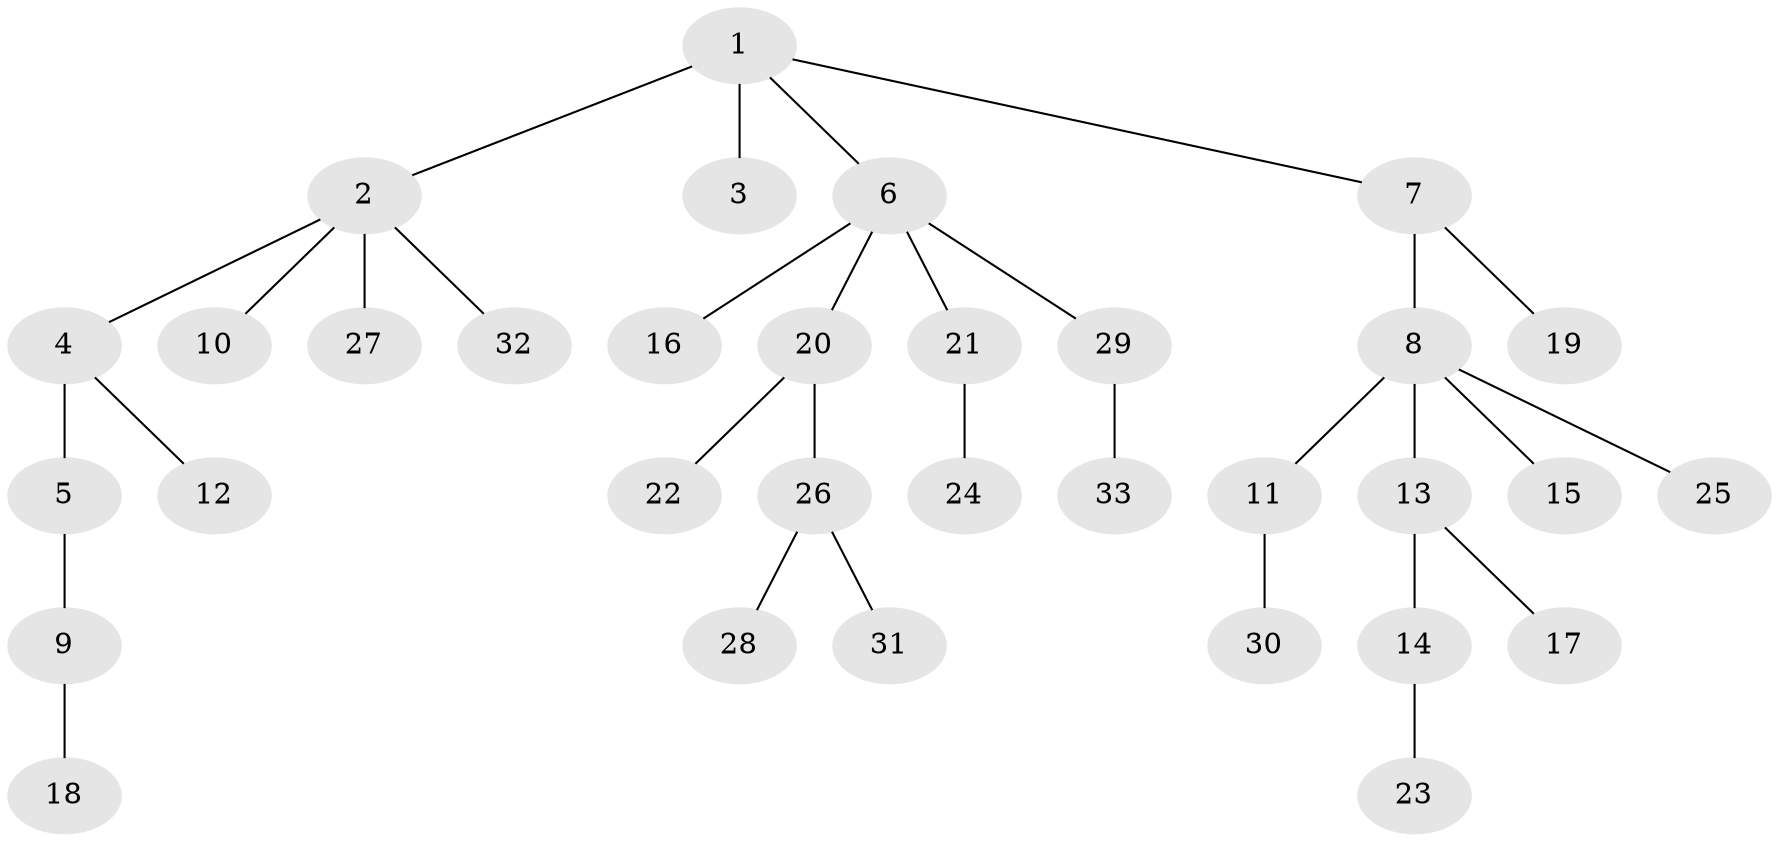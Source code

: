 // original degree distribution, {6: 0.03125, 1: 0.46875, 3: 0.078125, 4: 0.09375, 5: 0.015625, 2: 0.3125}
// Generated by graph-tools (version 1.1) at 2025/37/03/09/25 02:37:01]
// undirected, 33 vertices, 32 edges
graph export_dot {
graph [start="1"]
  node [color=gray90,style=filled];
  1;
  2;
  3;
  4;
  5;
  6;
  7;
  8;
  9;
  10;
  11;
  12;
  13;
  14;
  15;
  16;
  17;
  18;
  19;
  20;
  21;
  22;
  23;
  24;
  25;
  26;
  27;
  28;
  29;
  30;
  31;
  32;
  33;
  1 -- 2 [weight=1.0];
  1 -- 3 [weight=2.0];
  1 -- 6 [weight=1.0];
  1 -- 7 [weight=1.0];
  2 -- 4 [weight=1.0];
  2 -- 10 [weight=1.0];
  2 -- 27 [weight=1.0];
  2 -- 32 [weight=1.0];
  4 -- 5 [weight=2.0];
  4 -- 12 [weight=1.0];
  5 -- 9 [weight=1.0];
  6 -- 16 [weight=1.0];
  6 -- 20 [weight=1.0];
  6 -- 21 [weight=1.0];
  6 -- 29 [weight=1.0];
  7 -- 8 [weight=1.0];
  7 -- 19 [weight=1.0];
  8 -- 11 [weight=1.0];
  8 -- 13 [weight=1.0];
  8 -- 15 [weight=1.0];
  8 -- 25 [weight=1.0];
  9 -- 18 [weight=1.0];
  11 -- 30 [weight=1.0];
  13 -- 14 [weight=1.0];
  13 -- 17 [weight=1.0];
  14 -- 23 [weight=1.0];
  20 -- 22 [weight=1.0];
  20 -- 26 [weight=1.0];
  21 -- 24 [weight=2.0];
  26 -- 28 [weight=1.0];
  26 -- 31 [weight=1.0];
  29 -- 33 [weight=1.0];
}
